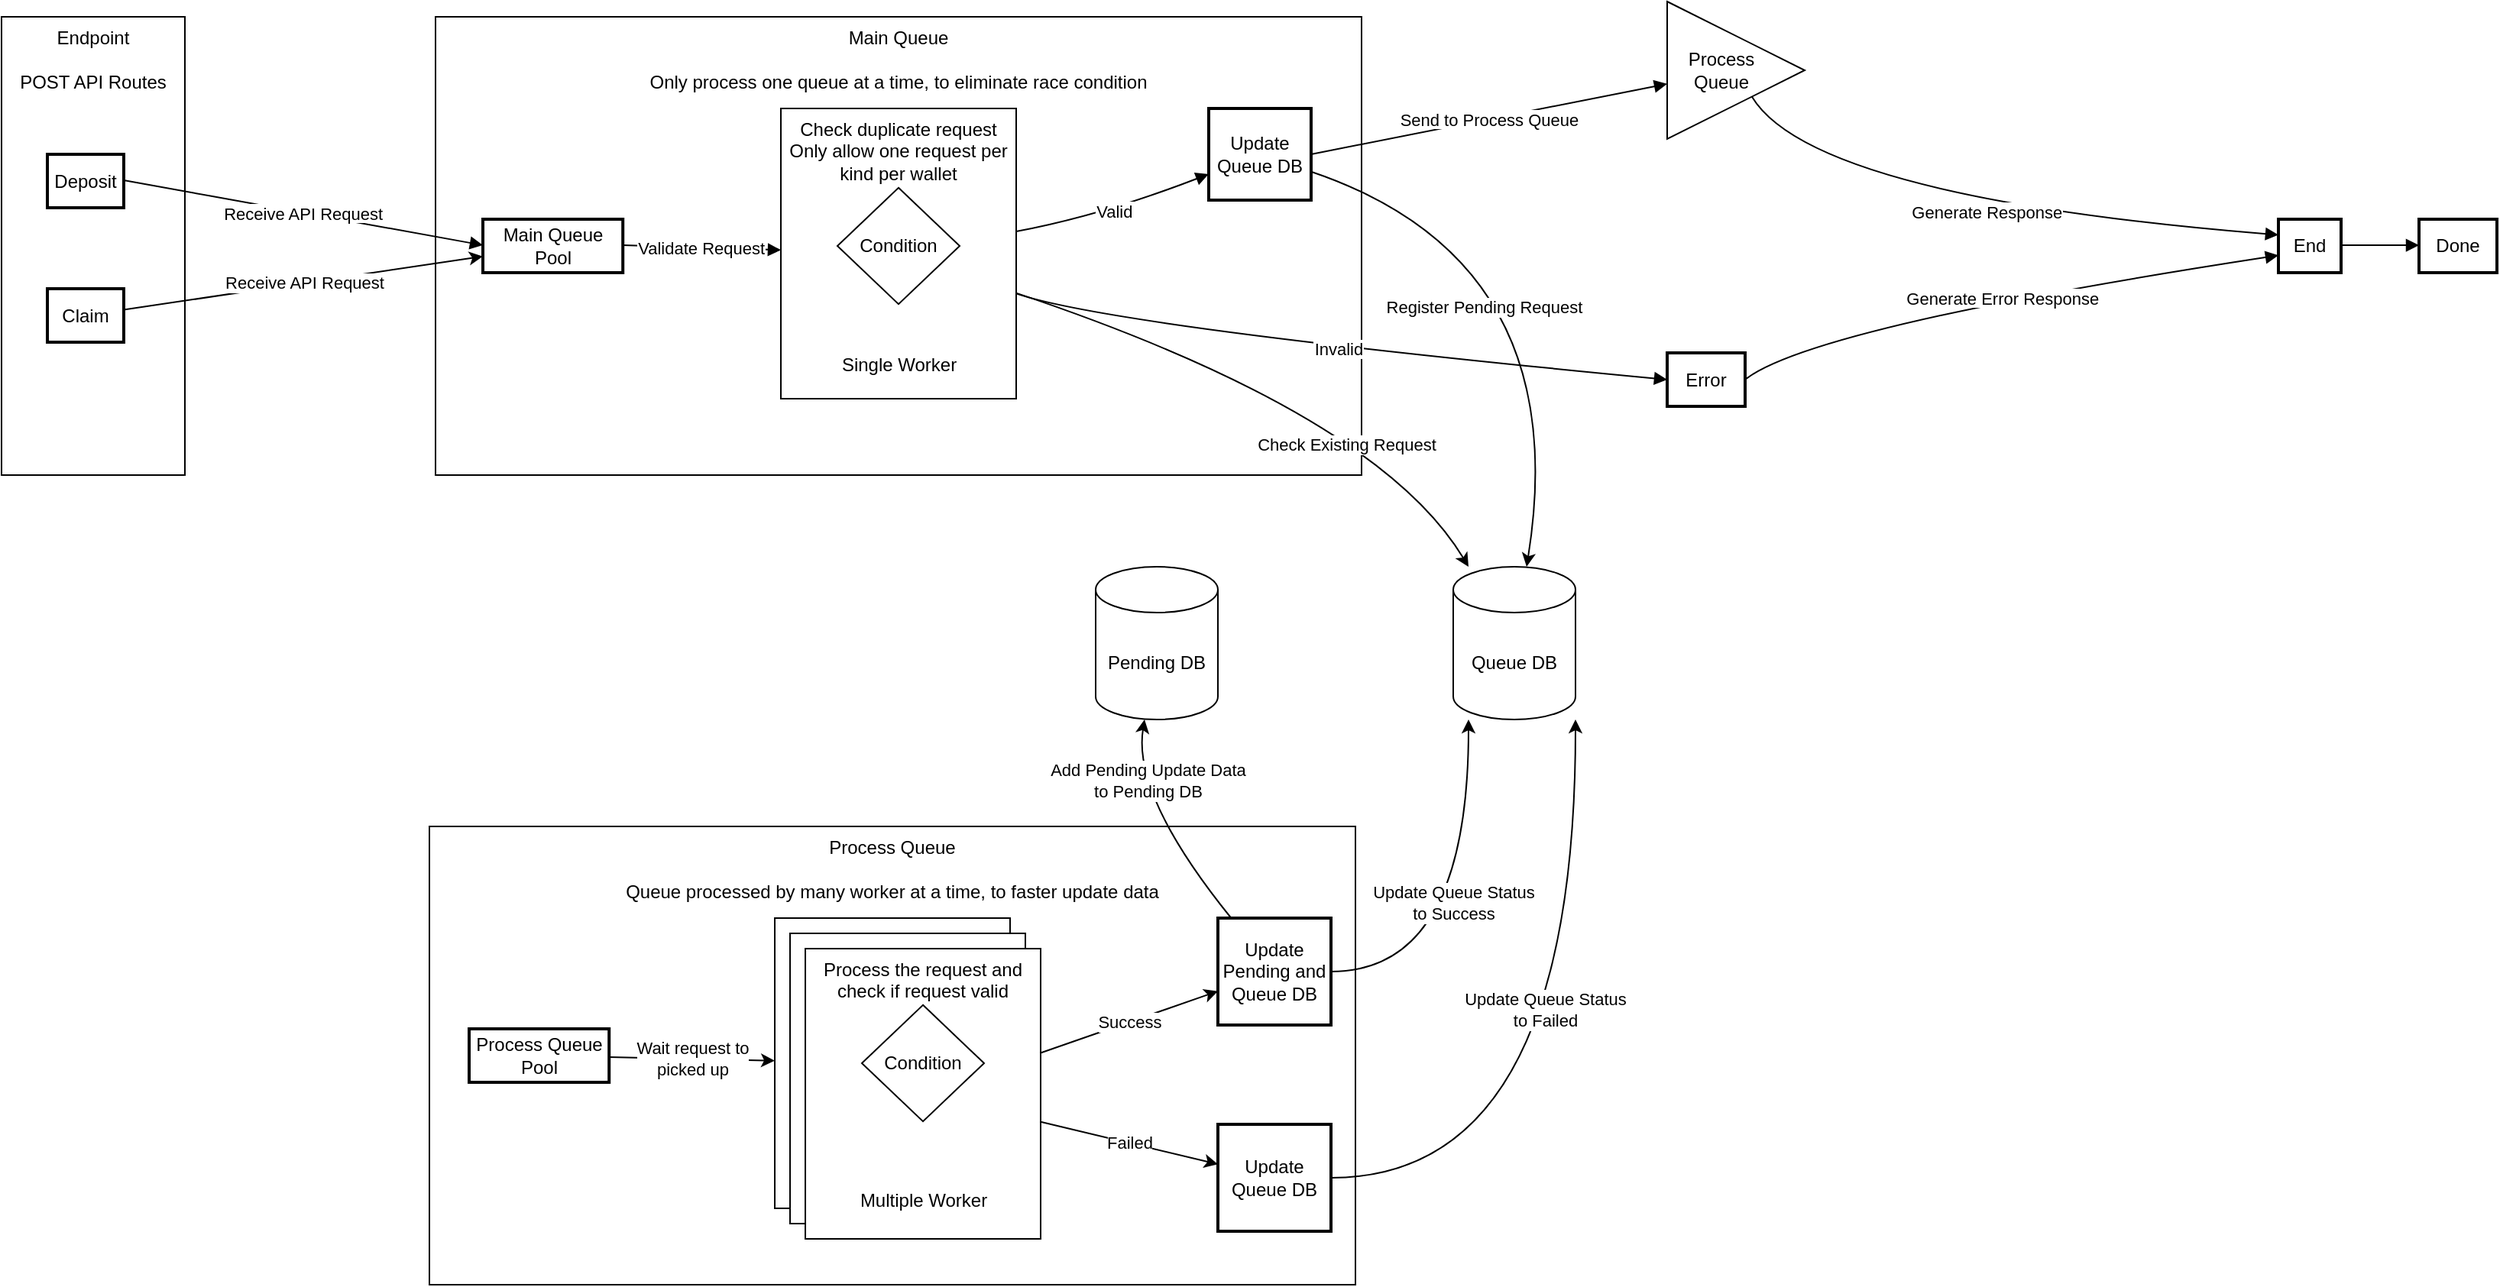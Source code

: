 <mxfile version="22.1.21" type="github">
  <diagram name="Logic" id="onQaG1SxVY_JN8vI7sOl">
    <mxGraphModel dx="2643" dy="2088" grid="1" gridSize="10" guides="1" tooltips="1" connect="1" arrows="1" fold="1" page="1" pageScale="1" pageWidth="850" pageHeight="1100" math="0" shadow="0">
      <root>
        <mxCell id="0" />
        <mxCell id="1" parent="0" />
        <mxCell id="6" value="Error" style="whiteSpace=wrap;strokeWidth=2;" parent="1" vertex="1">
          <mxGeometry x="970" y="120" width="51" height="35" as="geometry" />
        </mxCell>
        <mxCell id="8" value="End" style="whiteSpace=wrap;strokeWidth=2;" parent="1" vertex="1">
          <mxGeometry x="1370" y="32.5" width="41" height="35" as="geometry" />
        </mxCell>
        <mxCell id="9" value="Done" style="whiteSpace=wrap;strokeWidth=2;" parent="1" vertex="1">
          <mxGeometry x="1462" y="32.5" width="51" height="35" as="geometry" />
        </mxCell>
        <mxCell id="15" value="Generate Response" style="curved=1;startArrow=none;endArrow=block;entryX=0.011;entryY=0.299;" parent="1" source="S8V6_XJqYpJdOoggkrQV-40" target="8" edge="1">
          <mxGeometry relative="1" as="geometry">
            <Array as="points">
              <mxPoint x="1065" y="18" />
            </Array>
            <mxPoint x="1116" y="-72.5" as="sourcePoint" />
          </mxGeometry>
        </mxCell>
        <mxCell id="16" value="Generate Error Response" style="curved=1;startArrow=none;endArrow=block;exitX=0.987;exitY=0.5;entryX=0.011;entryY=0.672;" parent="1" source="6" target="8" edge="1">
          <mxGeometry relative="1" as="geometry">
            <Array as="points">
              <mxPoint x="1065" y="103" />
            </Array>
          </mxGeometry>
        </mxCell>
        <mxCell id="17" value="" style="curved=1;startArrow=none;endArrow=block;exitX=1.016;exitY=0.486;entryX=-0.007;entryY=0.486;" parent="1" source="8" target="9" edge="1">
          <mxGeometry relative="1" as="geometry">
            <Array as="points" />
          </mxGeometry>
        </mxCell>
        <mxCell id="S8V6_XJqYpJdOoggkrQV-31" value="" style="group" vertex="1" connectable="0" parent="1">
          <mxGeometry x="-120" y="-100" width="120" height="300" as="geometry" />
        </mxCell>
        <mxCell id="S8V6_XJqYpJdOoggkrQV-23" value="API Routes" style="group" vertex="1" connectable="0" parent="S8V6_XJqYpJdOoggkrQV-31">
          <mxGeometry width="120" height="300" as="geometry" />
        </mxCell>
        <mxCell id="S8V6_XJqYpJdOoggkrQV-21" value="Endpoint&lt;br&gt;&lt;div&gt;&lt;br&gt;&lt;/div&gt;&lt;div&gt;POST API Routes&lt;/div&gt;" style="rounded=0;whiteSpace=wrap;html=1;verticalAlign=top;" vertex="1" parent="S8V6_XJqYpJdOoggkrQV-23">
          <mxGeometry width="120" height="300" as="geometry" />
        </mxCell>
        <mxCell id="S8V6_XJqYpJdOoggkrQV-17" value="Claim" style="whiteSpace=wrap;strokeWidth=2;" vertex="1" parent="S8V6_XJqYpJdOoggkrQV-23">
          <mxGeometry x="30" y="178" width="50" height="35" as="geometry" />
        </mxCell>
        <mxCell id="2" value="Deposit" style="whiteSpace=wrap;strokeWidth=2;" parent="S8V6_XJqYpJdOoggkrQV-31" vertex="1">
          <mxGeometry x="30" y="90" width="50" height="35" as="geometry" />
        </mxCell>
        <mxCell id="S8V6_XJqYpJdOoggkrQV-37" value="Queue DB" style="shape=cylinder3;whiteSpace=wrap;html=1;boundedLbl=1;backgroundOutline=1;size=15;" vertex="1" parent="1">
          <mxGeometry x="830" y="260" width="80" height="100" as="geometry" />
        </mxCell>
        <mxCell id="S8V6_XJqYpJdOoggkrQV-53" value="" style="group" vertex="1" connectable="0" parent="1">
          <mxGeometry x="164" y="-100" width="606" height="300" as="geometry" />
        </mxCell>
        <mxCell id="S8V6_XJqYpJdOoggkrQV-35" value="" style="group" vertex="1" connectable="0" parent="S8V6_XJqYpJdOoggkrQV-53">
          <mxGeometry width="606" height="300" as="geometry" />
        </mxCell>
        <mxCell id="S8V6_XJqYpJdOoggkrQV-34" value="&lt;div&gt;Main Queue&lt;br&gt;&lt;/div&gt;&lt;div&gt;&lt;br&gt;&lt;/div&gt;&lt;div&gt;Only process one queue at a time, to eliminate race condition&lt;/div&gt;" style="rounded=0;whiteSpace=wrap;html=1;verticalAlign=top;" vertex="1" parent="S8V6_XJqYpJdOoggkrQV-35">
          <mxGeometry width="606" height="300" as="geometry" />
        </mxCell>
        <mxCell id="3" value="Main Queue Pool" style="whiteSpace=wrap;strokeWidth=2;" parent="S8V6_XJqYpJdOoggkrQV-35" vertex="1">
          <mxGeometry x="31.006" y="132.5" width="91.601" height="35" as="geometry" />
        </mxCell>
        <mxCell id="S8V6_XJqYpJdOoggkrQV-36" value="" style="group" vertex="1" connectable="0" parent="S8V6_XJqYpJdOoggkrQV-35">
          <mxGeometry x="226.01" y="60" width="153.98" height="190" as="geometry" />
        </mxCell>
        <mxCell id="S8V6_XJqYpJdOoggkrQV-27" value="&lt;div&gt;Check duplicate request&lt;/div&gt;&lt;div&gt;Only allow one request per kind per wallet&lt;br&gt;&lt;/div&gt;" style="rounded=0;whiteSpace=wrap;html=1;verticalAlign=top;" vertex="1" parent="S8V6_XJqYpJdOoggkrQV-36">
          <mxGeometry width="153.98" height="190" as="geometry" />
        </mxCell>
        <mxCell id="S8V6_XJqYpJdOoggkrQV-68" value="Single Worker" style="text;html=1;align=center;verticalAlign=middle;resizable=0;points=[];autosize=1;strokeColor=none;fillColor=none;" vertex="1" parent="S8V6_XJqYpJdOoggkrQV-36">
          <mxGeometry x="26.99" y="153" width="100" height="30" as="geometry" />
        </mxCell>
        <mxCell id="5" value="Update Queue DB" style="whiteSpace=wrap;strokeWidth=2;" parent="S8V6_XJqYpJdOoggkrQV-35" vertex="1">
          <mxGeometry x="505.998" y="60" width="66.979" height="60" as="geometry" />
        </mxCell>
        <mxCell id="11" value="Validate Request" style="curved=1;startArrow=none;endArrow=block;exitX=0.998;exitY=0.486;" parent="S8V6_XJqYpJdOoggkrQV-35" source="3" target="S8V6_XJqYpJdOoggkrQV-27" edge="1">
          <mxGeometry relative="1" as="geometry">
            <Array as="points" />
            <mxPoint x="259.117" y="149.607" as="targetPoint" />
          </mxGeometry>
        </mxCell>
        <mxCell id="12" value="Valid" style="curved=1;startArrow=none;endArrow=block;" parent="S8V6_XJqYpJdOoggkrQV-35" source="S8V6_XJqYpJdOoggkrQV-27" target="5" edge="1">
          <mxGeometry relative="1" as="geometry">
            <Array as="points">
              <mxPoint x="436" y="130" />
            </Array>
            <mxPoint x="428.624" y="196.471" as="sourcePoint" />
            <mxPoint x="577.968" y="150" as="targetPoint" />
          </mxGeometry>
        </mxCell>
        <mxCell id="S8V6_XJqYpJdOoggkrQV-41" value="Condition" style="rhombus;whiteSpace=wrap;html=1;" vertex="1" parent="S8V6_XJqYpJdOoggkrQV-53">
          <mxGeometry x="263" y="111.905" width="80" height="76.19" as="geometry" />
        </mxCell>
        <mxCell id="S8V6_XJqYpJdOoggkrQV-39" value="Check Existing Request" style="rounded=0;orthogonalLoop=1;jettySize=auto;html=1;curved=1;" edge="1" parent="1" source="S8V6_XJqYpJdOoggkrQV-27" target="S8V6_XJqYpJdOoggkrQV-37">
          <mxGeometry x="0.293" y="-25" relative="1" as="geometry">
            <Array as="points">
              <mxPoint x="780" y="160" />
            </Array>
            <mxPoint as="offset" />
          </mxGeometry>
        </mxCell>
        <mxCell id="S8V6_XJqYpJdOoggkrQV-38" value="Register Pending Request" style="rounded=0;orthogonalLoop=1;jettySize=auto;html=1;curved=1;" edge="1" parent="1" source="5" target="S8V6_XJqYpJdOoggkrQV-37">
          <mxGeometry x="-0.296" y="-48" relative="1" as="geometry">
            <Array as="points">
              <mxPoint x="910" y="60" />
            </Array>
            <mxPoint as="offset" />
          </mxGeometry>
        </mxCell>
        <mxCell id="10" value="Receive API Request" style="curved=1;startArrow=none;endArrow=block;exitX=1.0;exitY=0.486;entryX=0.003;entryY=0.486;" parent="1" source="2" target="3" edge="1">
          <mxGeometry relative="1" as="geometry">
            <Array as="points" />
          </mxGeometry>
        </mxCell>
        <mxCell id="S8V6_XJqYpJdOoggkrQV-19" value="Receive API Request" style="rounded=0;orthogonalLoop=1;jettySize=auto;html=1;curved=1;" edge="1" parent="1" source="S8V6_XJqYpJdOoggkrQV-17" target="3">
          <mxGeometry relative="1" as="geometry" />
        </mxCell>
        <mxCell id="14" value="Send to Process Queue" style="curved=1;startArrow=none;endArrow=block;exitX=0.998;exitY=0.5;" parent="1" source="5" target="S8V6_XJqYpJdOoggkrQV-40" edge="1">
          <mxGeometry relative="1" as="geometry">
            <Array as="points" />
            <mxPoint x="1040" y="-72.5" as="targetPoint" />
          </mxGeometry>
        </mxCell>
        <mxCell id="13" value="Invalid" style="curved=1;startArrow=none;endArrow=block;entryX=-0.009;entryY=0.5;" parent="1" source="S8V6_XJqYpJdOoggkrQV-27" target="6" edge="1">
          <mxGeometry relative="1" as="geometry">
            <Array as="points">
              <mxPoint x="608" y="103" />
            </Array>
            <mxPoint x="523.221" y="63.525" as="sourcePoint" />
          </mxGeometry>
        </mxCell>
        <mxCell id="S8V6_XJqYpJdOoggkrQV-67" value="" style="group" vertex="1" connectable="0" parent="1">
          <mxGeometry x="970" y="-110" width="90" height="90" as="geometry" />
        </mxCell>
        <mxCell id="S8V6_XJqYpJdOoggkrQV-40" value="" style="triangle;whiteSpace=wrap;html=1;align=left;" vertex="1" parent="S8V6_XJqYpJdOoggkrQV-67">
          <mxGeometry width="90" height="90" as="geometry" />
        </mxCell>
        <mxCell id="S8V6_XJqYpJdOoggkrQV-66" value="&lt;div&gt;Process&lt;/div&gt;&lt;div&gt;Queue&lt;/div&gt;" style="text;html=1;align=center;verticalAlign=middle;resizable=0;points=[];autosize=1;strokeColor=none;fillColor=none;" vertex="1" parent="S8V6_XJqYpJdOoggkrQV-67">
          <mxGeometry y="25" width="70" height="40" as="geometry" />
        </mxCell>
        <mxCell id="S8V6_XJqYpJdOoggkrQV-70" value="" style="group" vertex="1" connectable="0" parent="1">
          <mxGeometry x="160" y="430" width="606" height="300" as="geometry" />
        </mxCell>
        <mxCell id="S8V6_XJqYpJdOoggkrQV-71" value="&lt;div&gt;Process Queue&lt;br&gt;&lt;/div&gt;&lt;div&gt;&lt;br&gt;&lt;/div&gt;&lt;div&gt;Queue processed by many worker at a time, to faster update data&lt;br&gt;&lt;/div&gt;" style="rounded=0;whiteSpace=wrap;html=1;verticalAlign=top;" vertex="1" parent="S8V6_XJqYpJdOoggkrQV-70">
          <mxGeometry width="606" height="300" as="geometry" />
        </mxCell>
        <mxCell id="S8V6_XJqYpJdOoggkrQV-103" value="&lt;div&gt;Wait request to&lt;br&gt;&lt;/div&gt;&lt;div&gt;picked up&lt;/div&gt;" style="rounded=0;orthogonalLoop=1;jettySize=auto;html=1;curved=1;" edge="1" parent="S8V6_XJqYpJdOoggkrQV-70" source="S8V6_XJqYpJdOoggkrQV-72" target="S8V6_XJqYpJdOoggkrQV-74">
          <mxGeometry relative="1" as="geometry" />
        </mxCell>
        <mxCell id="S8V6_XJqYpJdOoggkrQV-72" value="Process Queue Pool" style="whiteSpace=wrap;strokeWidth=2;" vertex="1" parent="S8V6_XJqYpJdOoggkrQV-70">
          <mxGeometry x="26" y="132.5" width="91.601" height="35" as="geometry" />
        </mxCell>
        <mxCell id="S8V6_XJqYpJdOoggkrQV-73" value="" style="group" vertex="1" connectable="0" parent="S8V6_XJqYpJdOoggkrQV-70">
          <mxGeometry x="226.01" y="60" width="153.98" height="200" as="geometry" />
        </mxCell>
        <mxCell id="S8V6_XJqYpJdOoggkrQV-74" value="" style="rounded=0;whiteSpace=wrap;html=1;verticalAlign=top;" vertex="1" parent="S8V6_XJqYpJdOoggkrQV-73">
          <mxGeometry width="153.98" height="190" as="geometry" />
        </mxCell>
        <mxCell id="S8V6_XJqYpJdOoggkrQV-92" value="" style="rounded=0;whiteSpace=wrap;html=1;verticalAlign=top;" vertex="1" parent="S8V6_XJqYpJdOoggkrQV-73">
          <mxGeometry x="10" y="10" width="153.98" height="190" as="geometry" />
        </mxCell>
        <mxCell id="S8V6_XJqYpJdOoggkrQV-93" value="Process the request and check if request valid" style="rounded=0;whiteSpace=wrap;html=1;verticalAlign=top;" vertex="1" parent="S8V6_XJqYpJdOoggkrQV-73">
          <mxGeometry x="20" y="20" width="153.98" height="190" as="geometry" />
        </mxCell>
        <mxCell id="S8V6_XJqYpJdOoggkrQV-102" value="Multiple Worker" style="text;html=1;align=center;verticalAlign=middle;resizable=0;points=[];autosize=1;strokeColor=none;fillColor=none;" vertex="1" parent="S8V6_XJqYpJdOoggkrQV-73">
          <mxGeometry x="41.99" y="170" width="110" height="30" as="geometry" />
        </mxCell>
        <mxCell id="S8V6_XJqYpJdOoggkrQV-105" value="Condition" style="rhombus;whiteSpace=wrap;html=1;" vertex="1" parent="S8V6_XJqYpJdOoggkrQV-73">
          <mxGeometry x="56.99" y="56.905" width="80" height="76.19" as="geometry" />
        </mxCell>
        <mxCell id="S8V6_XJqYpJdOoggkrQV-107" value="Update Pending and Queue DB" style="whiteSpace=wrap;strokeWidth=2;" vertex="1" parent="S8V6_XJqYpJdOoggkrQV-70">
          <mxGeometry x="516" y="60" width="74" height="70" as="geometry" />
        </mxCell>
        <mxCell id="S8V6_XJqYpJdOoggkrQV-108" value="Success" style="rounded=0;orthogonalLoop=1;jettySize=auto;html=1;curved=1;" edge="1" parent="S8V6_XJqYpJdOoggkrQV-70" source="S8V6_XJqYpJdOoggkrQV-93" target="S8V6_XJqYpJdOoggkrQV-107">
          <mxGeometry relative="1" as="geometry" />
        </mxCell>
        <mxCell id="S8V6_XJqYpJdOoggkrQV-117" value="Update Queue DB" style="whiteSpace=wrap;strokeWidth=2;" vertex="1" parent="S8V6_XJqYpJdOoggkrQV-70">
          <mxGeometry x="516" y="195" width="74" height="70" as="geometry" />
        </mxCell>
        <mxCell id="S8V6_XJqYpJdOoggkrQV-118" value="Failed" style="rounded=0;orthogonalLoop=1;jettySize=auto;html=1;" edge="1" parent="S8V6_XJqYpJdOoggkrQV-70" source="S8V6_XJqYpJdOoggkrQV-93" target="S8V6_XJqYpJdOoggkrQV-117">
          <mxGeometry relative="1" as="geometry" />
        </mxCell>
        <mxCell id="S8V6_XJqYpJdOoggkrQV-109" value="Pending DB" style="shape=cylinder3;whiteSpace=wrap;html=1;boundedLbl=1;backgroundOutline=1;size=15;" vertex="1" parent="1">
          <mxGeometry x="596" y="260" width="80" height="100" as="geometry" />
        </mxCell>
        <mxCell id="S8V6_XJqYpJdOoggkrQV-110" value="&lt;div&gt;Add Pending Update Data&lt;br&gt;&lt;/div&gt;&lt;div&gt;to Pending DB&lt;br&gt;&lt;/div&gt;" style="rounded=0;orthogonalLoop=1;jettySize=auto;html=1;curved=1;" edge="1" parent="1" source="S8V6_XJqYpJdOoggkrQV-107" target="S8V6_XJqYpJdOoggkrQV-109">
          <mxGeometry x="0.49" y="-8" relative="1" as="geometry">
            <Array as="points">
              <mxPoint x="620" y="410" />
            </Array>
            <mxPoint as="offset" />
          </mxGeometry>
        </mxCell>
        <mxCell id="S8V6_XJqYpJdOoggkrQV-111" value="&lt;div&gt;Update Queue Status&lt;/div&gt;&lt;div&gt;to Success&lt;/div&gt;" style="edgeStyle=orthogonalEdgeStyle;rounded=0;orthogonalLoop=1;jettySize=auto;html=1;curved=1;" edge="1" parent="1" source="S8V6_XJqYpJdOoggkrQV-107" target="S8V6_XJqYpJdOoggkrQV-37">
          <mxGeometry x="0.059" y="10" relative="1" as="geometry">
            <mxPoint x="810" y="-120" as="targetPoint" />
            <Array as="points">
              <mxPoint x="840" y="525" />
            </Array>
            <mxPoint as="offset" />
          </mxGeometry>
        </mxCell>
        <mxCell id="S8V6_XJqYpJdOoggkrQV-119" value="&lt;div&gt;Update Queue Status&lt;/div&gt;&lt;div&gt;to Failed&lt;/div&gt;" style="edgeStyle=orthogonalEdgeStyle;rounded=0;orthogonalLoop=1;jettySize=auto;html=1;curved=1;" edge="1" parent="1" source="S8V6_XJqYpJdOoggkrQV-117" target="S8V6_XJqYpJdOoggkrQV-37">
          <mxGeometry x="0.174" y="20" relative="1" as="geometry">
            <mxPoint x="950" y="250" as="targetPoint" />
            <Array as="points">
              <mxPoint x="910" y="660" />
            </Array>
            <mxPoint as="offset" />
          </mxGeometry>
        </mxCell>
      </root>
    </mxGraphModel>
  </diagram>
</mxfile>
